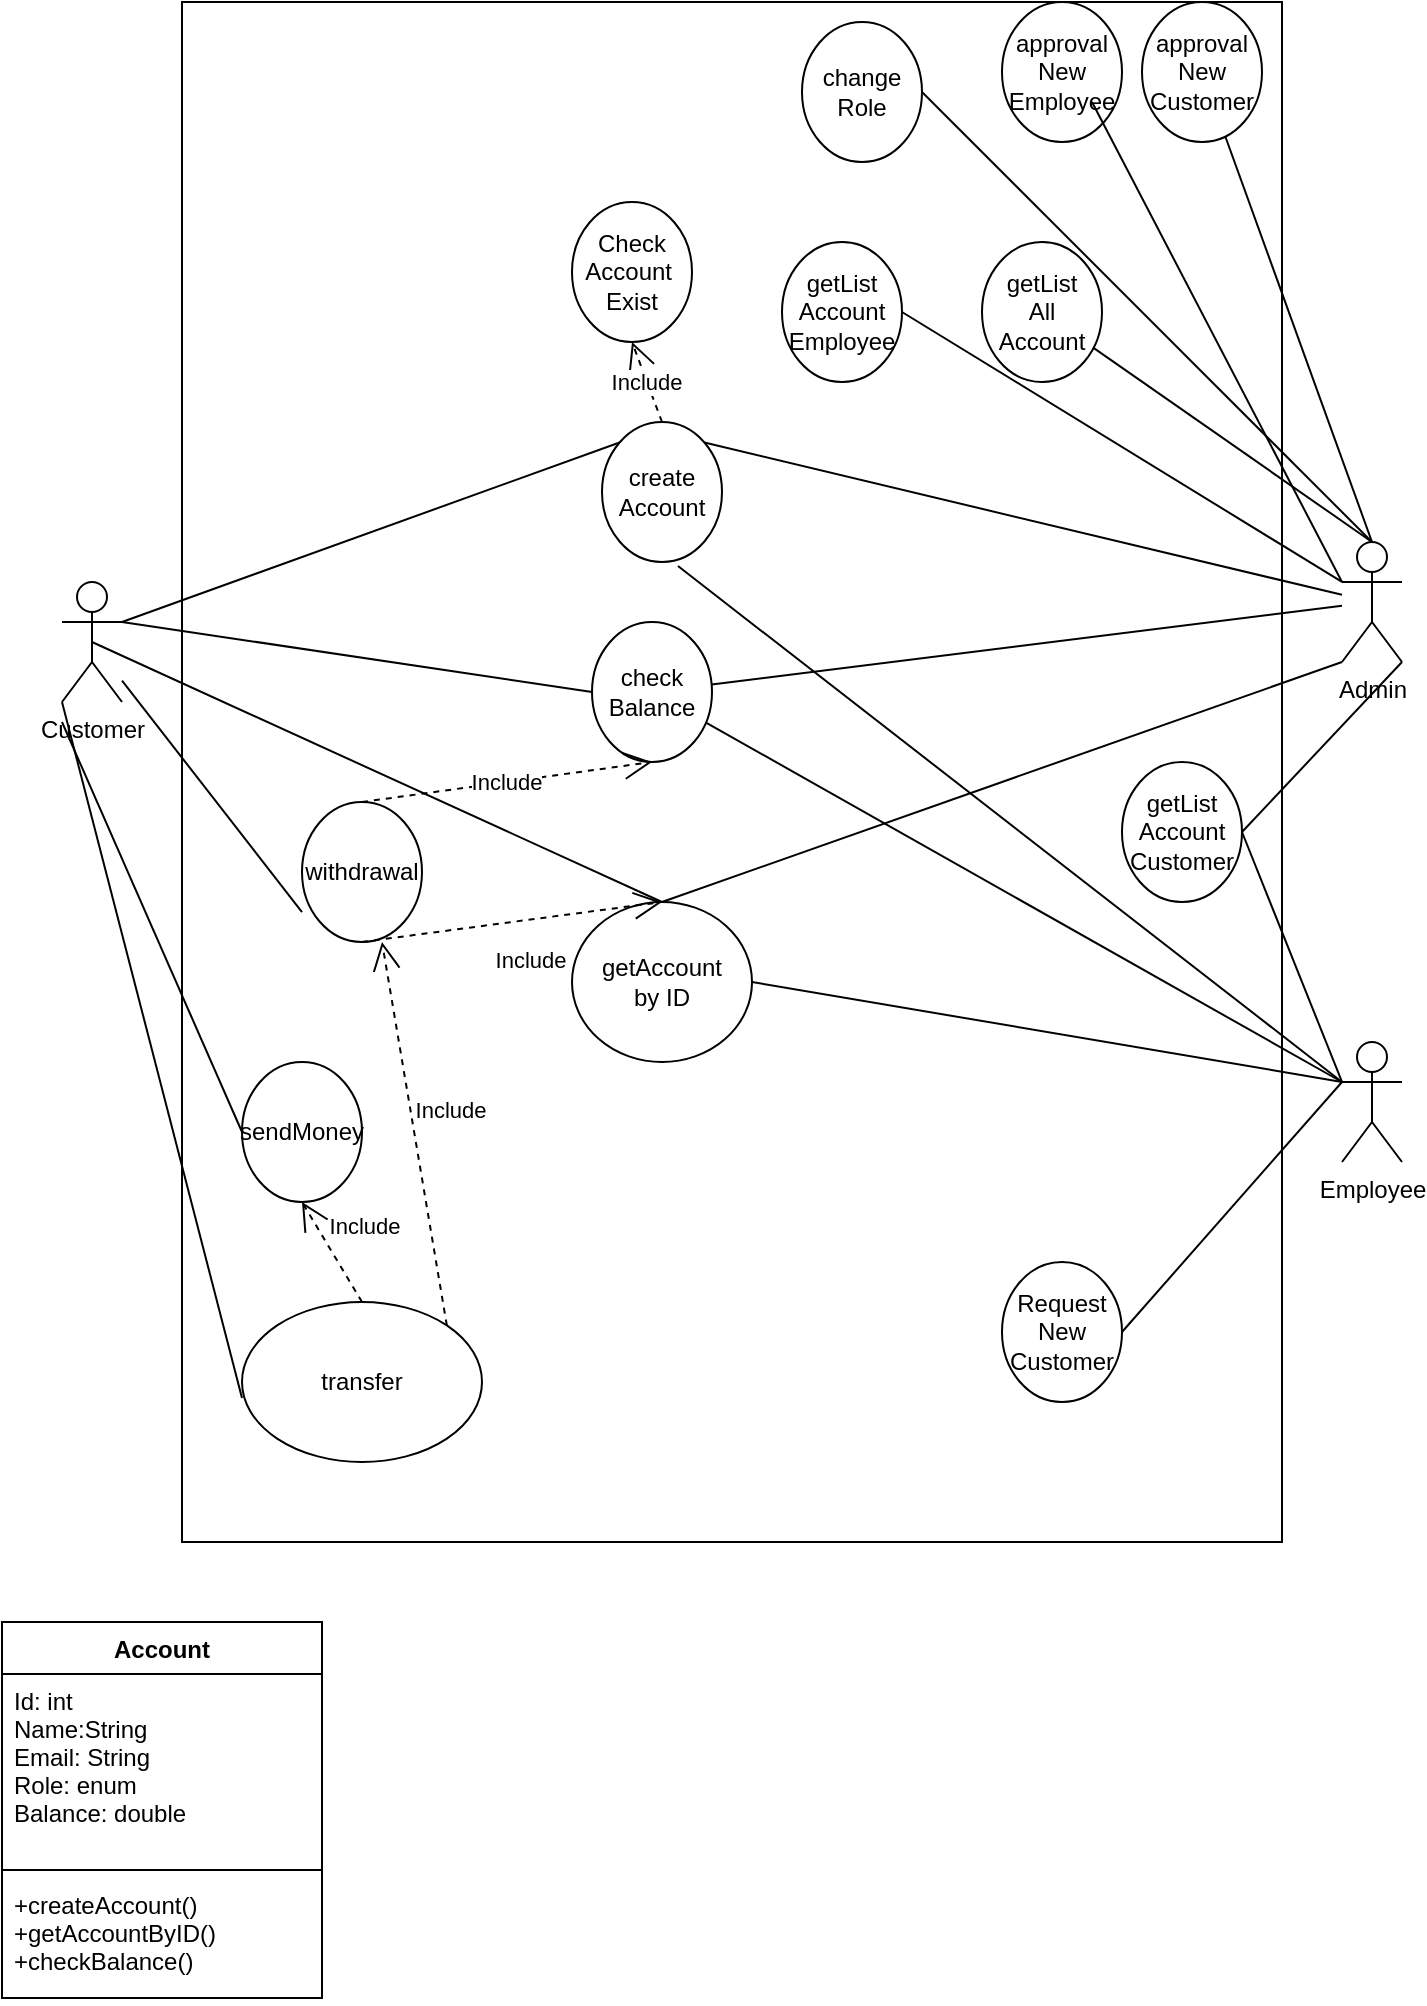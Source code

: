 <mxfile version="13.7.9" type="device"><diagram id="C5RBs43oDa-KdzZeNtuy" name="Page-1"><mxGraphModel dx="806" dy="1719" grid="1" gridSize="10" guides="1" tooltips="1" connect="1" arrows="1" fold="1" page="1" pageScale="1" pageWidth="827" pageHeight="1169" math="0" shadow="0"><root><mxCell id="WIyWlLk6GJQsqaUBKTNV-0"/><mxCell id="WIyWlLk6GJQsqaUBKTNV-1" parent="WIyWlLk6GJQsqaUBKTNV-0"/><mxCell id="pNMIaeFkwUEYSby0vzwS-0" value="Customer&lt;br&gt;" style="shape=umlActor;verticalLabelPosition=bottom;verticalAlign=top;html=1;outlineConnect=0;" parent="WIyWlLk6GJQsqaUBKTNV-1" vertex="1"><mxGeometry x="50" y="140" width="30" height="60" as="geometry"/></mxCell><mxCell id="pNMIaeFkwUEYSby0vzwS-4" value="Employee" style="shape=umlActor;verticalLabelPosition=bottom;verticalAlign=top;html=1;outlineConnect=0;" parent="WIyWlLk6GJQsqaUBKTNV-1" vertex="1"><mxGeometry x="690" y="370" width="30" height="60" as="geometry"/></mxCell><mxCell id="pNMIaeFkwUEYSby0vzwS-6" value="Admin" style="shape=umlActor;verticalLabelPosition=bottom;verticalAlign=top;html=1;outlineConnect=0;" parent="WIyWlLk6GJQsqaUBKTNV-1" vertex="1"><mxGeometry x="690" y="120" width="30" height="60" as="geometry"/></mxCell><mxCell id="pNMIaeFkwUEYSby0vzwS-11" value="" style="rounded=0;whiteSpace=wrap;html=1;" parent="WIyWlLk6GJQsqaUBKTNV-1" vertex="1"><mxGeometry x="110" y="-150" width="550" height="770" as="geometry"/></mxCell><mxCell id="pNMIaeFkwUEYSby0vzwS-12" value="create&lt;br&gt;Account" style="ellipse;whiteSpace=wrap;html=1;" parent="WIyWlLk6GJQsqaUBKTNV-1" vertex="1"><mxGeometry x="320" y="60" width="60" height="70" as="geometry"/></mxCell><mxCell id="pNMIaeFkwUEYSby0vzwS-13" value="check&lt;br&gt;Balance" style="ellipse;whiteSpace=wrap;html=1;" parent="WIyWlLk6GJQsqaUBKTNV-1" vertex="1"><mxGeometry x="315" y="160" width="60" height="70" as="geometry"/></mxCell><mxCell id="pNMIaeFkwUEYSby0vzwS-14" value="withdrawal" style="ellipse;whiteSpace=wrap;html=1;" parent="WIyWlLk6GJQsqaUBKTNV-1" vertex="1"><mxGeometry x="170" y="250" width="60" height="70" as="geometry"/></mxCell><mxCell id="pNMIaeFkwUEYSby0vzwS-15" value="sendMoney" style="ellipse;whiteSpace=wrap;html=1;direction=west;" parent="WIyWlLk6GJQsqaUBKTNV-1" vertex="1"><mxGeometry x="140" y="380" width="60" height="70" as="geometry"/></mxCell><mxCell id="pNMIaeFkwUEYSby0vzwS-17" value="Check Account&amp;nbsp;&lt;br&gt;Exist" style="ellipse;whiteSpace=wrap;html=1;" parent="WIyWlLk6GJQsqaUBKTNV-1" vertex="1"><mxGeometry x="305" y="-50" width="60" height="70" as="geometry"/></mxCell><mxCell id="pNMIaeFkwUEYSby0vzwS-18" value="Request&lt;br&gt;New&lt;br&gt;Customer" style="ellipse;whiteSpace=wrap;html=1;" parent="WIyWlLk6GJQsqaUBKTNV-1" vertex="1"><mxGeometry x="520" y="480" width="60" height="70" as="geometry"/></mxCell><mxCell id="pNMIaeFkwUEYSby0vzwS-19" value="approval&lt;br&gt;New&lt;br&gt;Customer" style="ellipse;whiteSpace=wrap;html=1;" parent="WIyWlLk6GJQsqaUBKTNV-1" vertex="1"><mxGeometry x="590" y="-150" width="60" height="70" as="geometry"/></mxCell><mxCell id="pNMIaeFkwUEYSby0vzwS-20" value="getList&lt;br&gt;All&lt;br&gt;Account" style="ellipse;whiteSpace=wrap;html=1;" parent="WIyWlLk6GJQsqaUBKTNV-1" vertex="1"><mxGeometry x="510" y="-30" width="60" height="70" as="geometry"/></mxCell><mxCell id="pNMIaeFkwUEYSby0vzwS-31" value="Include" style="endArrow=open;endSize=12;dashed=1;html=1;exitX=0.5;exitY=0;exitDx=0;exitDy=0;entryX=0.5;entryY=1;entryDx=0;entryDy=0;" parent="WIyWlLk6GJQsqaUBKTNV-1" source="pNMIaeFkwUEYSby0vzwS-14" target="pNMIaeFkwUEYSby0vzwS-13" edge="1"><mxGeometry width="160" relative="1" as="geometry"><mxPoint x="170" y="260" as="sourcePoint"/><mxPoint x="330" y="260" as="targetPoint"/></mxGeometry></mxCell><mxCell id="pNMIaeFkwUEYSby0vzwS-32" value="" style="endArrow=none;html=1;exitX=1;exitY=0.333;exitDx=0;exitDy=0;exitPerimeter=0;entryX=0;entryY=0;entryDx=0;entryDy=0;" parent="WIyWlLk6GJQsqaUBKTNV-1" edge="1" target="pNMIaeFkwUEYSby0vzwS-12" source="pNMIaeFkwUEYSby0vzwS-0"><mxGeometry width="50" height="50" relative="1" as="geometry"><mxPoint x="90" y="150" as="sourcePoint"/><mxPoint x="140" y="100" as="targetPoint"/></mxGeometry></mxCell><mxCell id="pNMIaeFkwUEYSby0vzwS-34" value="" style="endArrow=none;html=1;entryX=0;entryY=0.5;entryDx=0;entryDy=0;exitX=1;exitY=0.333;exitDx=0;exitDy=0;exitPerimeter=0;" parent="WIyWlLk6GJQsqaUBKTNV-1" source="pNMIaeFkwUEYSby0vzwS-0" edge="1" target="pNMIaeFkwUEYSby0vzwS-13"><mxGeometry width="50" height="50" relative="1" as="geometry"><mxPoint x="90.0" y="210" as="sourcePoint"/><mxPoint x="140" y="160" as="targetPoint"/></mxGeometry></mxCell><mxCell id="pNMIaeFkwUEYSby0vzwS-35" value="" style="endArrow=none;html=1;exitX=0;exitY=0.786;exitDx=0;exitDy=0;exitPerimeter=0;" parent="WIyWlLk6GJQsqaUBKTNV-1" source="pNMIaeFkwUEYSby0vzwS-14" target="pNMIaeFkwUEYSby0vzwS-0" edge="1"><mxGeometry width="50" height="50" relative="1" as="geometry"><mxPoint x="80" y="290" as="sourcePoint"/><mxPoint x="130" y="240" as="targetPoint"/></mxGeometry></mxCell><mxCell id="pNMIaeFkwUEYSby0vzwS-36" value="" style="endArrow=none;html=1;exitX=1;exitY=0.5;exitDx=0;exitDy=0;" parent="WIyWlLk6GJQsqaUBKTNV-1" source="pNMIaeFkwUEYSby0vzwS-15" edge="1"><mxGeometry width="50" height="50" relative="1" as="geometry"><mxPoint x="30" y="315" as="sourcePoint"/><mxPoint x="50" y="210" as="targetPoint"/></mxGeometry></mxCell><mxCell id="pNMIaeFkwUEYSby0vzwS-37" value="" style="endArrow=none;html=1;entryX=0.5;entryY=0;entryDx=0;entryDy=0;entryPerimeter=0;" parent="WIyWlLk6GJQsqaUBKTNV-1" source="pNMIaeFkwUEYSby0vzwS-20" edge="1" target="pNMIaeFkwUEYSby0vzwS-6"><mxGeometry width="50" height="50" relative="1" as="geometry"><mxPoint x="480" y="180" as="sourcePoint"/><mxPoint x="530" y="130" as="targetPoint"/></mxGeometry></mxCell><mxCell id="pNMIaeFkwUEYSby0vzwS-38" value="" style="endArrow=none;html=1;entryX=0.5;entryY=0;entryDx=0;entryDy=0;entryPerimeter=0;" parent="WIyWlLk6GJQsqaUBKTNV-1" source="pNMIaeFkwUEYSby0vzwS-19" edge="1" target="pNMIaeFkwUEYSby0vzwS-6"><mxGeometry width="50" height="50" relative="1" as="geometry"><mxPoint x="470" y="220" as="sourcePoint"/><mxPoint x="520" y="170" as="targetPoint"/></mxGeometry></mxCell><mxCell id="pNMIaeFkwUEYSby0vzwS-40" value="" style="endArrow=none;html=1;exitX=1;exitY=0.5;exitDx=0;exitDy=0;" parent="WIyWlLk6GJQsqaUBKTNV-1" source="pNMIaeFkwUEYSby0vzwS-18" edge="1"><mxGeometry width="50" height="50" relative="1" as="geometry"><mxPoint x="470" y="390" as="sourcePoint"/><mxPoint x="690" y="390" as="targetPoint"/></mxGeometry></mxCell><mxCell id="5AbvJZ4qzT33NAvaMpPj-0" value="getAccount&lt;br&gt;by ID" style="ellipse;whiteSpace=wrap;html=1;" vertex="1" parent="WIyWlLk6GJQsqaUBKTNV-1"><mxGeometry x="305" y="300" width="90" height="80" as="geometry"/></mxCell><mxCell id="5AbvJZ4qzT33NAvaMpPj-3" value="Include" style="endArrow=open;endSize=12;dashed=1;html=1;exitX=1;exitY=0;exitDx=0;exitDy=0;" edge="1" parent="WIyWlLk6GJQsqaUBKTNV-1" source="5AbvJZ4qzT33NAvaMpPj-33"><mxGeometry x="0.091" y="-20" width="160" relative="1" as="geometry"><mxPoint x="180" y="470" as="sourcePoint"/><mxPoint x="210" y="320" as="targetPoint"/><mxPoint as="offset"/></mxGeometry></mxCell><mxCell id="5AbvJZ4qzT33NAvaMpPj-4" value="Include" style="endArrow=open;endSize=12;dashed=1;html=1;exitX=0.5;exitY=1;exitDx=0;exitDy=0;entryX=0.5;entryY=0;entryDx=0;entryDy=0;" edge="1" parent="WIyWlLk6GJQsqaUBKTNV-1" source="pNMIaeFkwUEYSby0vzwS-14" target="5AbvJZ4qzT33NAvaMpPj-0"><mxGeometry x="0.091" y="-20" width="160" relative="1" as="geometry"><mxPoint x="227.41" y="400.06" as="sourcePoint"/><mxPoint x="230.0" y="360.003" as="targetPoint"/><mxPoint as="offset"/></mxGeometry></mxCell><mxCell id="5AbvJZ4qzT33NAvaMpPj-6" value="change Role" style="ellipse;whiteSpace=wrap;html=1;" vertex="1" parent="WIyWlLk6GJQsqaUBKTNV-1"><mxGeometry x="420" y="-140" width="60" height="70" as="geometry"/></mxCell><mxCell id="5AbvJZ4qzT33NAvaMpPj-7" value="getList&lt;br&gt;Account Customer" style="ellipse;whiteSpace=wrap;html=1;" vertex="1" parent="WIyWlLk6GJQsqaUBKTNV-1"><mxGeometry x="580" y="230" width="60" height="70" as="geometry"/></mxCell><mxCell id="5AbvJZ4qzT33NAvaMpPj-8" value="getList&lt;br&gt;Account&lt;br&gt;Employee" style="ellipse;whiteSpace=wrap;html=1;" vertex="1" parent="WIyWlLk6GJQsqaUBKTNV-1"><mxGeometry x="410" y="-30" width="60" height="70" as="geometry"/></mxCell><mxCell id="5AbvJZ4qzT33NAvaMpPj-9" value="" style="endArrow=none;html=1;entryX=1;entryY=0.5;entryDx=0;entryDy=0;exitX=0;exitY=0.333;exitDx=0;exitDy=0;exitPerimeter=0;" edge="1" parent="WIyWlLk6GJQsqaUBKTNV-1" source="pNMIaeFkwUEYSby0vzwS-6" target="5AbvJZ4qzT33NAvaMpPj-8"><mxGeometry width="50" height="50" relative="1" as="geometry"><mxPoint x="610" y="150" as="sourcePoint"/><mxPoint x="210" y="260" as="targetPoint"/></mxGeometry></mxCell><mxCell id="5AbvJZ4qzT33NAvaMpPj-10" value="" style="endArrow=none;html=1;exitX=1;exitY=0.5;exitDx=0;exitDy=0;entryX=1;entryY=1;entryDx=0;entryDy=0;entryPerimeter=0;" edge="1" parent="WIyWlLk6GJQsqaUBKTNV-1" source="5AbvJZ4qzT33NAvaMpPj-7" target="pNMIaeFkwUEYSby0vzwS-6"><mxGeometry width="50" height="50" relative="1" as="geometry"><mxPoint x="160" y="310" as="sourcePoint"/><mxPoint x="210" y="260" as="targetPoint"/></mxGeometry></mxCell><mxCell id="5AbvJZ4qzT33NAvaMpPj-11" value="" style="endArrow=none;html=1;entryX=0;entryY=0.333;entryDx=0;entryDy=0;entryPerimeter=0;exitX=1;exitY=0.5;exitDx=0;exitDy=0;" edge="1" parent="WIyWlLk6GJQsqaUBKTNV-1" source="5AbvJZ4qzT33NAvaMpPj-7" target="pNMIaeFkwUEYSby0vzwS-4"><mxGeometry width="50" height="50" relative="1" as="geometry"><mxPoint x="160" y="310" as="sourcePoint"/><mxPoint x="210" y="260" as="targetPoint"/></mxGeometry></mxCell><mxCell id="5AbvJZ4qzT33NAvaMpPj-12" value="" style="endArrow=none;html=1;exitX=0.5;exitY=0;exitDx=0;exitDy=0;exitPerimeter=0;entryX=1;entryY=0.5;entryDx=0;entryDy=0;" edge="1" parent="WIyWlLk6GJQsqaUBKTNV-1" source="pNMIaeFkwUEYSby0vzwS-6" target="5AbvJZ4qzT33NAvaMpPj-6"><mxGeometry width="50" height="50" relative="1" as="geometry"><mxPoint x="160" y="140" as="sourcePoint"/><mxPoint x="210" y="90" as="targetPoint"/></mxGeometry></mxCell><mxCell id="5AbvJZ4qzT33NAvaMpPj-17" value="Account" style="swimlane;fontStyle=1;align=center;verticalAlign=top;childLayout=stackLayout;horizontal=1;startSize=26;horizontalStack=0;resizeParent=1;resizeParentMax=0;resizeLast=0;collapsible=1;marginBottom=0;" vertex="1" parent="WIyWlLk6GJQsqaUBKTNV-1"><mxGeometry x="20" y="660" width="160" height="188" as="geometry"/></mxCell><mxCell id="5AbvJZ4qzT33NAvaMpPj-18" value="Id: int&#10;Name:String&#10;Email: String&#10;Role: enum&#10;Balance: double" style="text;strokeColor=none;fillColor=none;align=left;verticalAlign=top;spacingLeft=4;spacingRight=4;overflow=hidden;rotatable=0;points=[[0,0.5],[1,0.5]];portConstraint=eastwest;" vertex="1" parent="5AbvJZ4qzT33NAvaMpPj-17"><mxGeometry y="26" width="160" height="94" as="geometry"/></mxCell><mxCell id="5AbvJZ4qzT33NAvaMpPj-19" value="" style="line;strokeWidth=1;fillColor=none;align=left;verticalAlign=middle;spacingTop=-1;spacingLeft=3;spacingRight=3;rotatable=0;labelPosition=right;points=[];portConstraint=eastwest;" vertex="1" parent="5AbvJZ4qzT33NAvaMpPj-17"><mxGeometry y="120" width="160" height="8" as="geometry"/></mxCell><mxCell id="5AbvJZ4qzT33NAvaMpPj-20" value="+createAccount()&#10;+getAccountByID()&#10;+checkBalance()" style="text;strokeColor=none;fillColor=none;align=left;verticalAlign=top;spacingLeft=4;spacingRight=4;overflow=hidden;rotatable=0;points=[[0,0.5],[1,0.5]];portConstraint=eastwest;" vertex="1" parent="5AbvJZ4qzT33NAvaMpPj-17"><mxGeometry y="128" width="160" height="60" as="geometry"/></mxCell><mxCell id="5AbvJZ4qzT33NAvaMpPj-21" value="" style="endArrow=none;html=1;" edge="1" parent="WIyWlLk6GJQsqaUBKTNV-1" source="pNMIaeFkwUEYSby0vzwS-13" target="pNMIaeFkwUEYSby0vzwS-6"><mxGeometry width="50" height="50" relative="1" as="geometry"><mxPoint x="160" y="310" as="sourcePoint"/><mxPoint x="210" y="260" as="targetPoint"/></mxGeometry></mxCell><mxCell id="5AbvJZ4qzT33NAvaMpPj-22" value="" style="endArrow=none;html=1;" edge="1" parent="WIyWlLk6GJQsqaUBKTNV-1" source="pNMIaeFkwUEYSby0vzwS-13"><mxGeometry width="50" height="50" relative="1" as="geometry"><mxPoint x="160" y="310" as="sourcePoint"/><mxPoint x="690" y="390" as="targetPoint"/></mxGeometry></mxCell><mxCell id="5AbvJZ4qzT33NAvaMpPj-23" value="" style="endArrow=none;html=1;exitX=1;exitY=0;exitDx=0;exitDy=0;" edge="1" parent="WIyWlLk6GJQsqaUBKTNV-1" source="pNMIaeFkwUEYSby0vzwS-12" target="pNMIaeFkwUEYSby0vzwS-6"><mxGeometry width="50" height="50" relative="1" as="geometry"><mxPoint x="160" y="310" as="sourcePoint"/><mxPoint x="210" y="260" as="targetPoint"/></mxGeometry></mxCell><mxCell id="5AbvJZ4qzT33NAvaMpPj-24" value="" style="endArrow=none;html=1;exitX=1;exitY=0.5;exitDx=0;exitDy=0;entryX=0;entryY=0.333;entryDx=0;entryDy=0;entryPerimeter=0;" edge="1" parent="WIyWlLk6GJQsqaUBKTNV-1" source="5AbvJZ4qzT33NAvaMpPj-0" target="pNMIaeFkwUEYSby0vzwS-4"><mxGeometry width="50" height="50" relative="1" as="geometry"><mxPoint x="160" y="310" as="sourcePoint"/><mxPoint x="540" y="400" as="targetPoint"/></mxGeometry></mxCell><mxCell id="5AbvJZ4qzT33NAvaMpPj-26" value="" style="endArrow=none;html=1;exitX=0.633;exitY=1.029;exitDx=0;exitDy=0;exitPerimeter=0;" edge="1" parent="WIyWlLk6GJQsqaUBKTNV-1" source="pNMIaeFkwUEYSby0vzwS-12"><mxGeometry width="50" height="50" relative="1" as="geometry"><mxPoint x="230" y="290" as="sourcePoint"/><mxPoint x="690" y="390" as="targetPoint"/></mxGeometry></mxCell><mxCell id="5AbvJZ4qzT33NAvaMpPj-27" value="" style="endArrow=none;html=1;entryX=0;entryY=1;entryDx=0;entryDy=0;entryPerimeter=0;" edge="1" parent="WIyWlLk6GJQsqaUBKTNV-1" target="pNMIaeFkwUEYSby0vzwS-6"><mxGeometry width="50" height="50" relative="1" as="geometry"><mxPoint x="350" y="300" as="sourcePoint"/><mxPoint x="450" y="270" as="targetPoint"/></mxGeometry></mxCell><mxCell id="5AbvJZ4qzT33NAvaMpPj-28" value="" style="endArrow=none;html=1;entryX=0.5;entryY=0.5;entryDx=0;entryDy=0;entryPerimeter=0;" edge="1" parent="WIyWlLk6GJQsqaUBKTNV-1" target="pNMIaeFkwUEYSby0vzwS-0"><mxGeometry width="50" height="50" relative="1" as="geometry"><mxPoint x="350" y="300" as="sourcePoint"/><mxPoint x="480" y="250" as="targetPoint"/></mxGeometry></mxCell><mxCell id="5AbvJZ4qzT33NAvaMpPj-29" value="approval&lt;br&gt;New&lt;br&gt;Employee" style="ellipse;whiteSpace=wrap;html=1;" vertex="1" parent="WIyWlLk6GJQsqaUBKTNV-1"><mxGeometry x="520" y="-150" width="60" height="70" as="geometry"/></mxCell><mxCell id="5AbvJZ4qzT33NAvaMpPj-30" value="" style="endArrow=none;html=1;entryX=0;entryY=0.333;entryDx=0;entryDy=0;entryPerimeter=0;exitX=0.75;exitY=0.714;exitDx=0;exitDy=0;exitPerimeter=0;" edge="1" parent="WIyWlLk6GJQsqaUBKTNV-1" source="5AbvJZ4qzT33NAvaMpPj-29" target="pNMIaeFkwUEYSby0vzwS-6"><mxGeometry width="50" height="50" relative="1" as="geometry"><mxPoint x="450" y="60" as="sourcePoint"/><mxPoint x="500" y="10" as="targetPoint"/></mxGeometry></mxCell><mxCell id="5AbvJZ4qzT33NAvaMpPj-32" value="Include" style="endArrow=open;endSize=12;dashed=1;html=1;exitX=0.5;exitY=0;exitDx=0;exitDy=0;entryX=0.5;entryY=1;entryDx=0;entryDy=0;" edge="1" parent="WIyWlLk6GJQsqaUBKTNV-1" source="pNMIaeFkwUEYSby0vzwS-12" target="pNMIaeFkwUEYSby0vzwS-17"><mxGeometry width="160" relative="1" as="geometry"><mxPoint x="341" y="60" as="sourcePoint"/><mxPoint x="486" y="40" as="targetPoint"/></mxGeometry></mxCell><mxCell id="5AbvJZ4qzT33NAvaMpPj-33" value="transfer" style="ellipse;whiteSpace=wrap;html=1;" vertex="1" parent="WIyWlLk6GJQsqaUBKTNV-1"><mxGeometry x="140" y="500" width="120" height="80" as="geometry"/></mxCell><mxCell id="5AbvJZ4qzT33NAvaMpPj-34" value="" style="endArrow=none;html=1;exitX=0;exitY=1;exitDx=0;exitDy=0;exitPerimeter=0;entryX=0;entryY=0.6;entryDx=0;entryDy=0;entryPerimeter=0;" edge="1" parent="WIyWlLk6GJQsqaUBKTNV-1" source="pNMIaeFkwUEYSby0vzwS-0" target="5AbvJZ4qzT33NAvaMpPj-33"><mxGeometry width="50" height="50" relative="1" as="geometry"><mxPoint x="410" y="410" as="sourcePoint"/><mxPoint x="460" y="360" as="targetPoint"/></mxGeometry></mxCell><mxCell id="5AbvJZ4qzT33NAvaMpPj-35" value="Include" style="endArrow=open;endSize=12;dashed=1;html=1;exitX=0.5;exitY=0;exitDx=0;exitDy=0;entryX=0.5;entryY=0;entryDx=0;entryDy=0;" edge="1" parent="WIyWlLk6GJQsqaUBKTNV-1" source="5AbvJZ4qzT33NAvaMpPj-33" target="pNMIaeFkwUEYSby0vzwS-15"><mxGeometry x="0.091" y="-20" width="160" relative="1" as="geometry"><mxPoint x="304.996" y="521.716" as="sourcePoint"/><mxPoint x="272.57" y="330" as="targetPoint"/><mxPoint as="offset"/></mxGeometry></mxCell></root></mxGraphModel></diagram></mxfile>